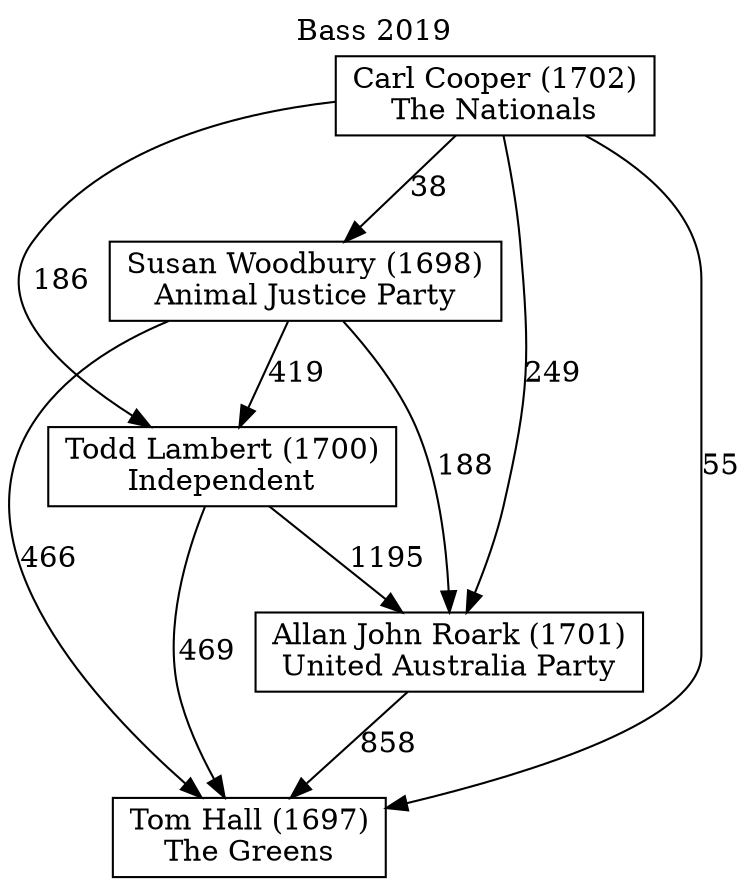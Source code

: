 // House preference flow
digraph "Tom Hall (1697)_Bass_2019" {
	graph [label="Bass 2019" labelloc=t mclimit=10]
	node [shape=box]
	"Allan John Roark (1701)" [label="Allan John Roark (1701)
United Australia Party"]
	"Carl Cooper (1702)" [label="Carl Cooper (1702)
The Nationals"]
	"Susan Woodbury (1698)" [label="Susan Woodbury (1698)
Animal Justice Party"]
	"Todd Lambert (1700)" [label="Todd Lambert (1700)
Independent"]
	"Tom Hall (1697)" [label="Tom Hall (1697)
The Greens"]
	"Allan John Roark (1701)" -> "Tom Hall (1697)" [label=858]
	"Carl Cooper (1702)" -> "Allan John Roark (1701)" [label=249]
	"Carl Cooper (1702)" -> "Susan Woodbury (1698)" [label=38]
	"Carl Cooper (1702)" -> "Todd Lambert (1700)" [label=186]
	"Carl Cooper (1702)" -> "Tom Hall (1697)" [label=55]
	"Susan Woodbury (1698)" -> "Allan John Roark (1701)" [label=188]
	"Susan Woodbury (1698)" -> "Todd Lambert (1700)" [label=419]
	"Susan Woodbury (1698)" -> "Tom Hall (1697)" [label=466]
	"Todd Lambert (1700)" -> "Allan John Roark (1701)" [label=1195]
	"Todd Lambert (1700)" -> "Tom Hall (1697)" [label=469]
}
